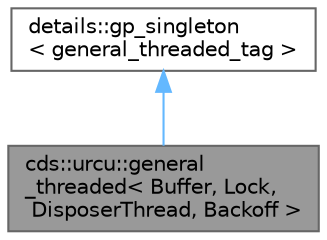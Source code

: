 digraph "cds::urcu::general_threaded&lt; Buffer, Lock, DisposerThread, Backoff &gt;"
{
 // LATEX_PDF_SIZE
  bgcolor="transparent";
  edge [fontname=Helvetica,fontsize=10,labelfontname=Helvetica,labelfontsize=10];
  node [fontname=Helvetica,fontsize=10,shape=box,height=0.2,width=0.4];
  Node1 [id="Node000001",label="cds::urcu::general\l_threaded\< Buffer, Lock,\l DisposerThread, Backoff \>",height=0.2,width=0.4,color="gray40", fillcolor="grey60", style="filled", fontcolor="black",tooltip="User-space general-purpose RCU with deferred threaded reclamation"];
  Node2 -> Node1 [id="edge2_Node000001_Node000002",dir="back",color="steelblue1",style="solid",tooltip=" "];
  Node2 [id="Node000002",label="details::gp_singleton\l\< general_threaded_tag \>",height=0.2,width=0.4,color="gray40", fillcolor="white", style="filled",tooltip=" "];
}
